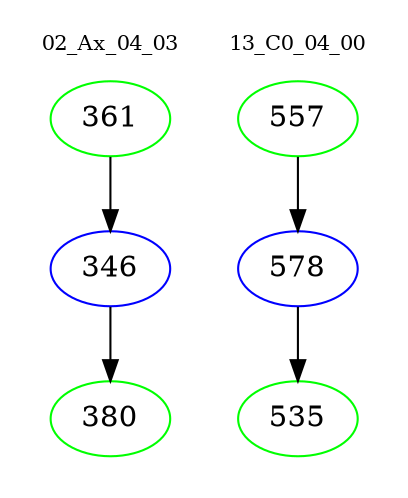digraph{
subgraph cluster_0 {
color = white
label = "02_Ax_04_03";
fontsize=10;
T0_361 [label="361", color="green"]
T0_361 -> T0_346 [color="black"]
T0_346 [label="346", color="blue"]
T0_346 -> T0_380 [color="black"]
T0_380 [label="380", color="green"]
}
subgraph cluster_1 {
color = white
label = "13_C0_04_00";
fontsize=10;
T1_557 [label="557", color="green"]
T1_557 -> T1_578 [color="black"]
T1_578 [label="578", color="blue"]
T1_578 -> T1_535 [color="black"]
T1_535 [label="535", color="green"]
}
}
